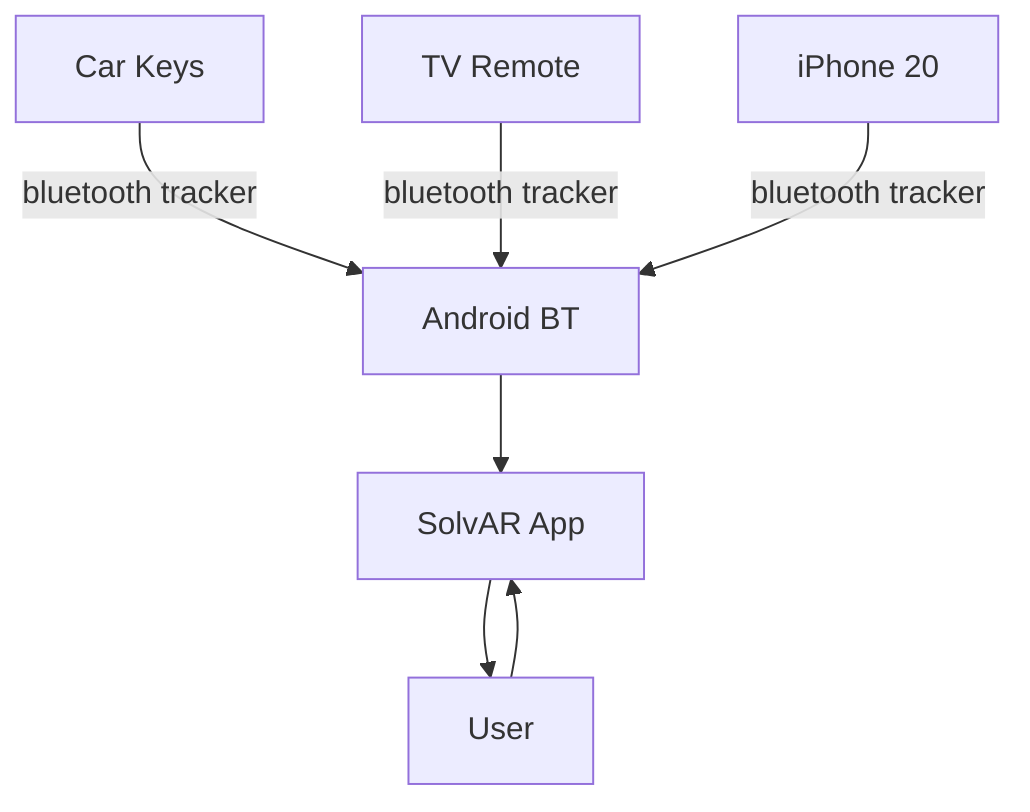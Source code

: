 graph TD

    A1[TV Remote]
    A2[Car Keys]
    A3[iPhone 20]
    B[Android BT]
    D[SolvAR App]
    E[User]
    A2 --> |bluetooth tracker| B
    A1 --> |bluetooth tracker| B
    A3 --> |bluetooth tracker| B
    B --> D
    D --> E 
    E --> D